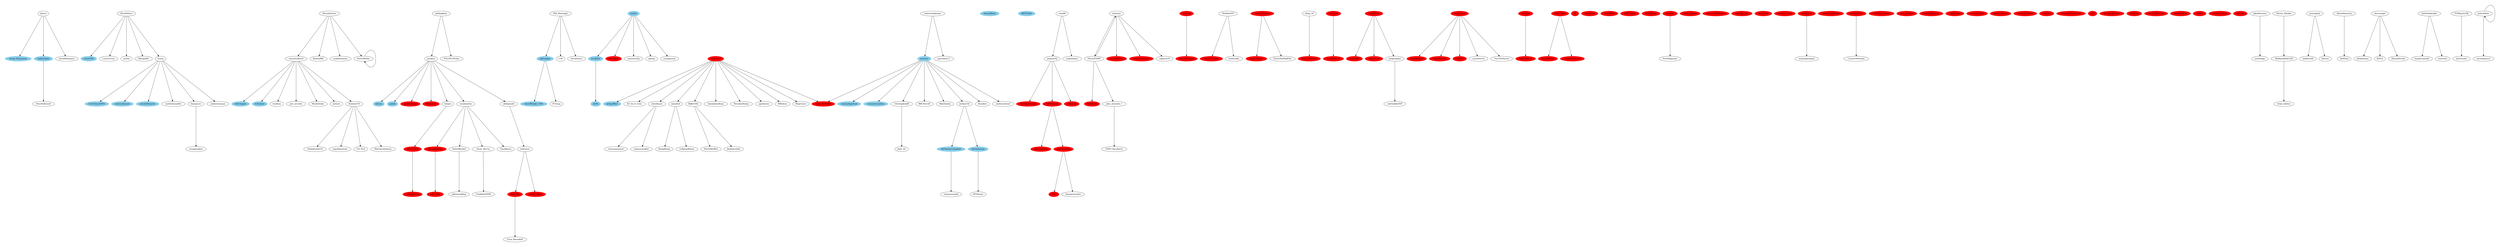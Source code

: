 digraph "" {
graph[pad="0.5", ranksep="4"];
overlap=scale;

{node [style=filled, color=skyblue]
Susan_Hennessey
EricSchmittNYT
AASchapiro
kdrum
DavidWright_CNN
IChotiner
nickconfessore
alv9n
palafo
mitchellreports
MrTommyCampbell
therealezway
treyzCNN
jaketapper
ieatmydogsfood
turnamericablue
kylegriffin1
ezraklein
aravosis
TopherSpiro
SimonMaloy
yashar
MEPFuller
}

{node [style=filled, color=red]
ERLC
ian_mckelvey
back_ttys
BruceKlingner
cassielee514
Gavin_McInnes
BrentScher
kgscanlon
BecketAdams
Jude_Eden
DigitalLiberty
Kyle_Feldscher
EricShawnTV
josh_hammer
andrewtwalk
PerspicaciousXY
gabrielmalor
JonahNRO
BrendanEich
RobinSimcox
Evan_McMullin
Heritage_Action
EWErickson
chiproytx
RachelStoltz
PhillyTalk
darrickjohnson
mkhammer
RichLowry
ChuckRossDC
thedcworldnews
VP
smod4real
LeonHWolf
AriFleischer
DDinlllinois
AtticusGF
GroverNorquist
joecarter
jason_donner
RaymondWWalter
malcolm_john
HouseGOP
kristina_wong
awbhtravel
thejcoop
AmandeepBhogal
ScottMGreer
GOPChairwoman
jane_jrobbins
RepErikPaulsen
ChadPergra
bdomenech
sunsimonkent
CalebHowe
RussCanRead
AndrewCFollett
rwp2011
WaysandMeansGOP
GOP
SpeakerBoehner
RedState
Heritage
SenJohnMcCain
SpeakerRyan
LifeSite
DailyCaller
BreitbartNews
FDRLST
theblaze
FoxNews
}


matthewamiller;
BoingBoing;
ScottMGreer;
Gavin_McInnes;
tomstonemayer;
KT_So_It_Goes;
DigitalLiberty;
BresPolitico;
john_alvarado_1;
GlobalGoalsUN;
justkarl;
ChristopherJM;
chrislhayes;
DailyCaller;
jimbearNJ;
LauraLitvan;
andrewtwalk;
kerpen;
AASchapiro;
BruceKlingner;
BrendaStoter;
zerohedge;
nmeyersohn;
samueloakford;
BBCSteveR;
BrentScher;
ABarbashin;
brian_bilston;
unpublications;
turnamericablue;
DavidWright_CNN;
ieatmydogsfood;
darrickjohnson;
Evan_Rosenfeld;
QuilletteM;
Evan_McMullin;
joecarter;
cdpayne79;
yashar;
Kyle_Feldscher;
Altimor;
rking_19;
JonahNRO;
CounterMoonbat;
LeBatardShow;
SethAMandel;
UN_PGA;
Heritage;
POLITICOPulse;
MyBamaBelle528;
BowenBBC;
JesseRodriguez;
RodiSad;
awbhtravel;
rjmadrid;
wokieleaks1;
thejcoop;
TopherSpiro;
speechboy71;
kdrum;
jimgeraghty;
jfradioshow;
tradwan;
SandyCannold;
kylegriffin1;
burgessev;
sarahnferris;
"972mag";
PerspicaciousXY;
FaceTheNation;
Himself3909;
eschor;
therealezway;
"11W";
AtticusGF;
daveweigel;
Rikki5582;
JimPethokoukis;
chiproytx;
just_security;
PatrickRuffini;
MicahZenko;
JordanUhl;
FlyOnTheWallPod;
FoxNews;
kgscanlon;
JakeSherman;
alv9n;
arabthomness;
ProvMagazine;
mkraju;
bdomenech;
KarlreMarks;
EricSchmittNYT;
KFILE;
Heritage_Action;
cassielee514;
Jude_Eden;
RobinSimcox;
TheRebelTV;
danieljwindham;
vetjr89;
notjessewalker;
HeerJeet;
aravosis;
_Drew_McCoy_;
nickconfessore;
MTVNews;
BrendanNyhan;
ian_mckelvey;
molratty;
FaithGoldy;
CalebHowe;
NKingofDC;
mkhammer;
Jakeweindling;
TimAlberta;
tonyposnanski;
PeterSullivan4;
youngsinick;
FDRLST;
cgarbarino;
back_ttys;
seungminkim;
varadmehta;
jbarro;
allahpundit;
airwars;
RachelStoltz;
lrozen;
primalpoly;
philipaklein;
mateosfo;
QuenaGonzalez;
FOXSportsOK;
ESPN_ReceDavis;
ezraklein;
washingtonpost;
BrendanEich;
Patriot_Musket;
devindwyer;
redsteeze;
thedcworldnews;
MrTommyCampbell;
gabrielmalor;
MBGlenn;
Julie_Vit;
JoePawvelski;
okcthunder;
EWErickson;
palafo;
BecketAdams;
mitchellreports;
RichLowry;
EricShawnTV;
robertwaldmann;
jaketapper;
AfarinMamosta;
joshchafetz;
IChotiner;
PatrickSvitek;
amberinzaman;
Susan_Hennessey;
treyzCNN;
notthefakeSVP;
josh_hammer;
PhillyTalk;
FranklinH3000;
ERLC;
MartinezSoliman;
BlogGuero;
Phil_Mattingly;
GroverNorquist;
mirandayaver;
andersostlund;
SwedenUN;
ChuckRossDC;
ScottMGreer -> CounterMoonbat;
BresPolitico -> LauraLitvan;
BresPolitico -> treyzCNN;
BresPolitico -> eschor;
BresPolitico -> lrozen;
BresPolitico -> NKingofDC;
john_alvarado_1 -> ESPN_ReceDavis;
justkarl -> gabrielmalor;
justkarl -> kdrum;
justkarl -> varadmehta;
justkarl -> kerpen;
justkarl -> allahpundit;
justkarl -> RichLowry;
justkarl -> palafo;
ChristopherJM -> Julie_Vit;
chrislhayes -> tomstonemayer;
chrislhayes -> notjessewalker;
DailyCaller -> RachelStoltz;
DailyCaller -> thedcworldnews;
jimbearNJ -> chiproytx;
jimbearNJ -> Heritage_Action;
jimbearNJ -> EWErickson;
andrewtwalk -> QuenaGonzalez;
andrewtwalk -> ERLC;
kerpen -> BrentScher;
BrendaStoter -> BowenBBC;
BrendaStoter -> samueloakford;
BrendaStoter -> KarlreMarks;
BrendaStoter -> arabthomness;
samueloakford -> just_security;
samueloakford -> MicahZenko;
samueloakford -> IChotiner;
samueloakford -> tradwan;
samueloakford -> airwars;
samueloakford -> SwedenUN;
samueloakford -> AASchapiro;
BrentScher -> cassielee514;
darrickjohnson -> Jude_Eden;
joecarter -> ProvMagazine;
yashar -> nmeyersohn;
yashar -> ezraklein;
yashar -> mkraju;
yashar -> youngsinick;
yashar -> kgscanlon;
rking_19 -> Kyle_Feldscher;
SethAMandel -> Jakeweindling;
Heritage -> RobinSimcox;
MyBamaBelle528 -> brian_bilston;
awbhtravel -> washingtonpost;
rjmadrid -> BoingBoing;
rjmadrid -> LeBatardShow;
thejcoop -> BruceKlingner;
TopherSpiro -> PeterSullivan4;
jimgeraghty -> notthefakeSVP;
burgessev -> seungminkim;
Himself3909 -> molratty;
Himself3909 -> PhillyTalk;
Himself3909 -> john_alvarado_1;
therealezway -> MTVNews;
AtticusGF -> Evan_McMullin;
AtticusGF -> MBGlenn;
AtticusGF -> chrislhayes;
AtticusGF -> danieljwindham;
AtticusGF -> cgarbarino;
AtticusGF -> BrendanNyhan;
AtticusGF -> KT_So_It_Goes;
AtticusGF -> kylegriffin1;
AtticusGF -> rjmadrid;
AtticusGF -> BlogGuero;
AtticusGF -> Rikki5582;
daveweigel -> KFILE;
daveweigel -> jfradioshow;
daveweigel -> PatrickSvitek;
Rikki5582 -> JoePawvelski;
Rikki5582 -> PatrickRuffini;
JimPethokoukis -> mateosfo;
JimPethokoukis -> SandyCannold;
JordanUhl -> therealezway;
JordanUhl -> MrTommyCampbell;
FoxNews -> EricShawnTV;
JakeSherman -> zerohedge;
bdomenech -> FDRLST;
bdomenech -> FaceTheNation;
bdomenech -> BrendanEich;
bdomenech -> sarahnferris;
bdomenech -> ChuckRossDC;
KarlreMarks -> KarlreMarks;
TheRebelTV -> FaithGoldy;
TheRebelTV -> Gavin_McInnes;
vetjr89 -> jimbearNJ;
vetjr89 -> wokieleaks1;
aravosis -> Evan_McMullin;
aravosis -> JordanUhl;
aravosis -> BBCSteveR;
aravosis -> HeerJeet;
aravosis -> ABarbashin;
aravosis -> turnamericablue;
aravosis -> andersostlund;
aravosis -> ieatmydogsfood;
aravosis -> ChristopherJM;
_Drew_McCoy_ -> FranklinH3000;
molratty -> PerspicaciousXY;
molratty -> ian_mckelvey;
molratty -> Himself3909;
molratty -> cdpayne79;
CalebHowe -> jimgeraghty;
CalebHowe -> JonahNRO;
CalebHowe -> mkhammer;
back_ttys -> Evan_Rosenfeld;
varadmehta -> TimAlberta;
varadmehta -> SethAMandel;
varadmehta -> _Drew_McCoy_;
varadmehta -> darrickjohnson;
jbarro -> TopherSpiro;
jbarro -> JesseRodriguez;
jbarro -> Susan_Hennessey;
allahpundit -> redsteeze;
lrozen -> matthewamiller;
lrozen -> EricSchmittNYT;
lrozen -> nickconfessore;
lrozen -> amberinzaman;
lrozen -> mitchellreports;
lrozen -> burgessev;
primalpoly -> QuilletteM;
primalpoly -> Altimor;
philipaklein -> justkarl;
philipaklein -> POLITICOPulse;
FOXSportsOK -> okcthunder;
ezraklein -> alv9n;
Patriot_Musket -> MyBamaBelle528;
redsteeze -> BecketAdams;
redsteeze -> back_ttys;
MrTommyCampbell -> tonyposnanski;
EWErickson -> andrewtwalk;
EWErickson -> josh_hammer;
robertwaldmann -> aravosis;
robertwaldmann -> speechboy71;
jaketapper -> DavidWright_CNN;
jaketapper -> "972mag";
AfarinMamosta -> RodiSad;
joshchafetz -> joshchafetz;
joshchafetz -> mirandayaver;
Phil_Mattingly -> jaketapper;
Phil_Mattingly -> "11W";
Phil_Mattingly -> devindwyer;
GroverNorquist -> FlyOnTheWallPod;
GroverNorquist -> DigitalLiberty;
SwedenUN -> unpublications;
SwedenUN -> UN_PGA;
SwedenUN -> MartinezSoliman;
SwedenUN -> GlobalGoalsUN;
}
